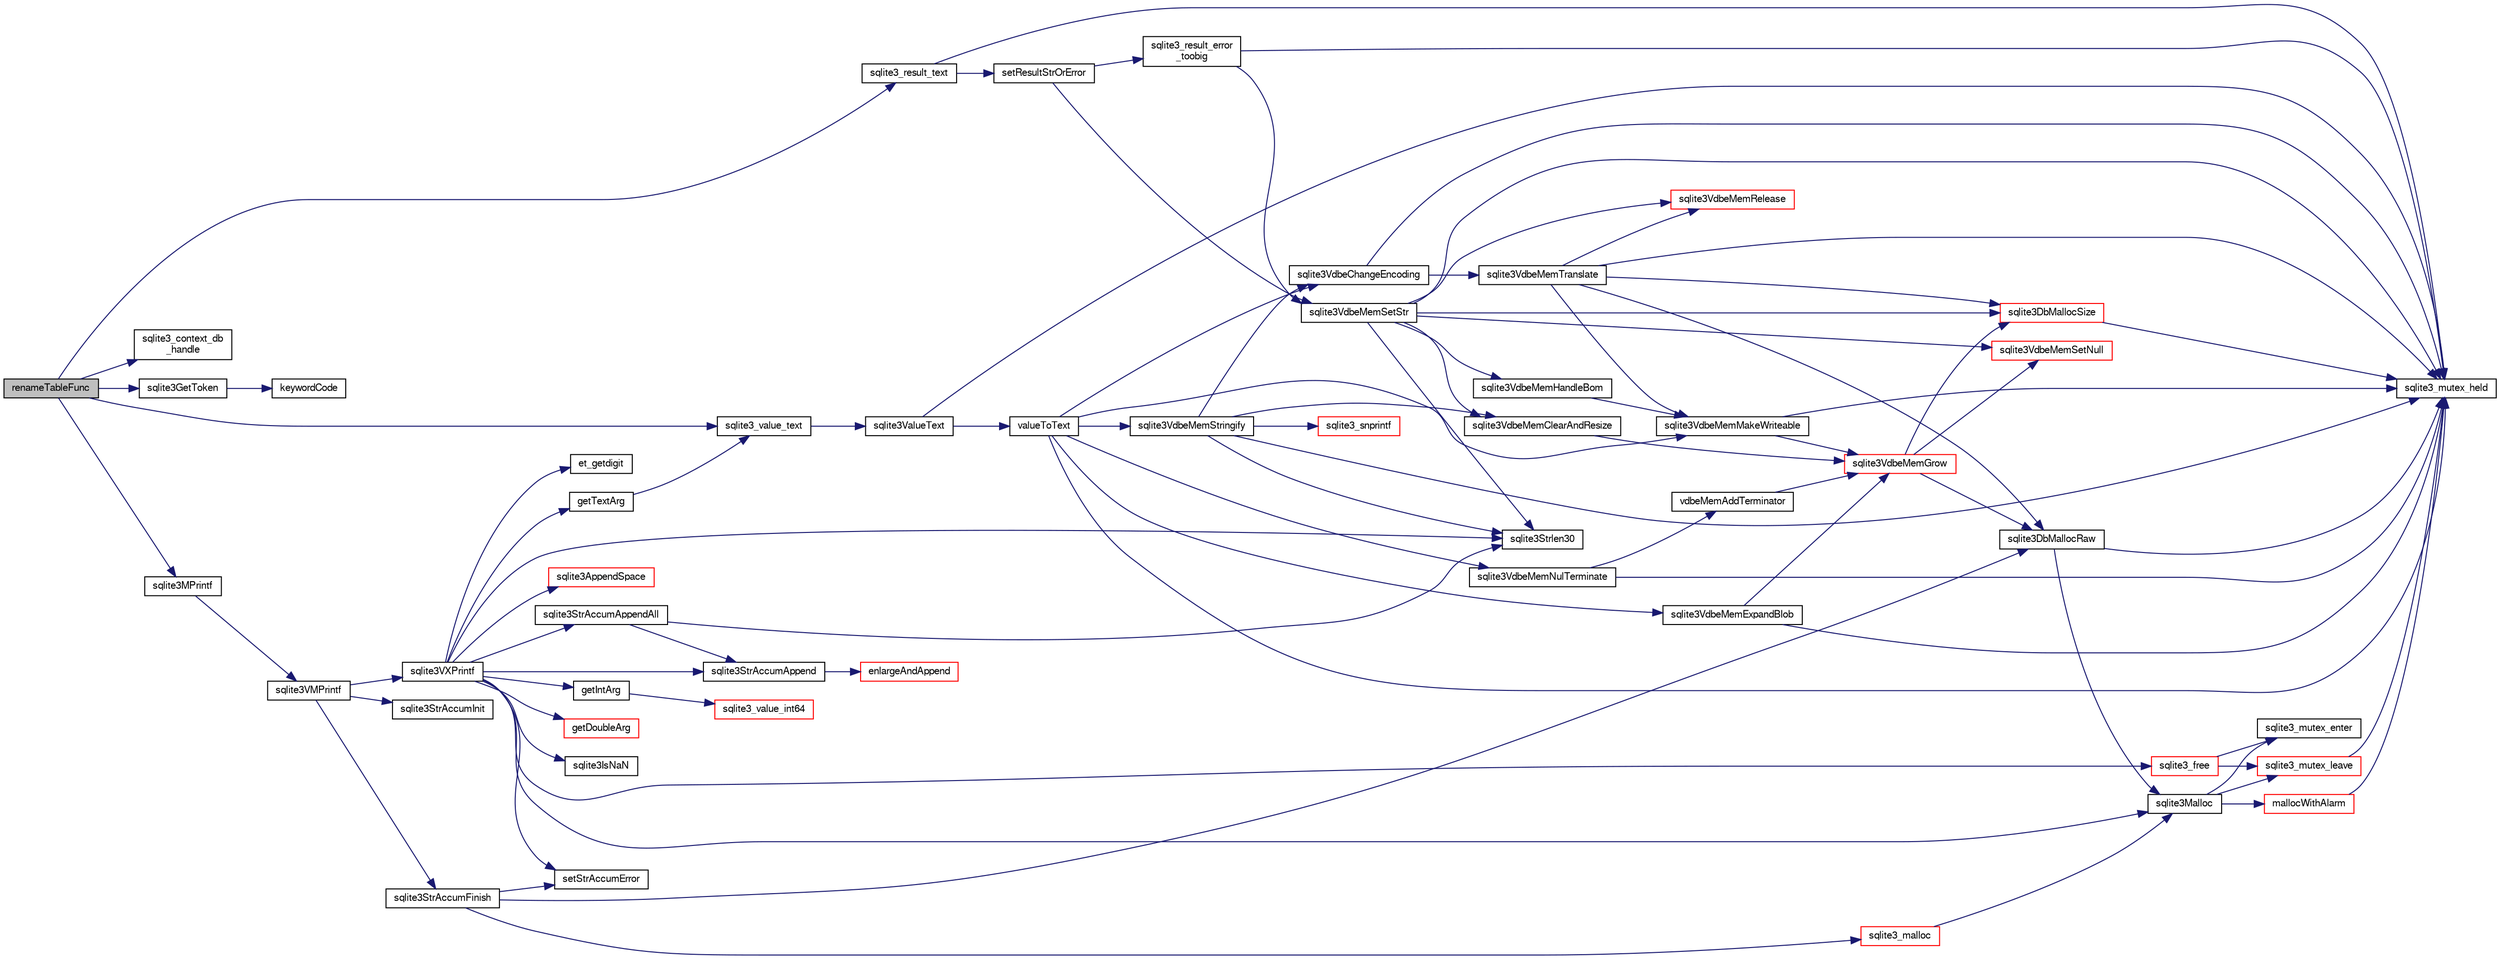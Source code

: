 digraph "renameTableFunc"
{
  edge [fontname="FreeSans",fontsize="10",labelfontname="FreeSans",labelfontsize="10"];
  node [fontname="FreeSans",fontsize="10",shape=record];
  rankdir="LR";
  Node264473 [label="renameTableFunc",height=0.2,width=0.4,color="black", fillcolor="grey75", style="filled", fontcolor="black"];
  Node264473 -> Node264474 [color="midnightblue",fontsize="10",style="solid",fontname="FreeSans"];
  Node264474 [label="sqlite3_value_text",height=0.2,width=0.4,color="black", fillcolor="white", style="filled",URL="$sqlite3_8c.html#aef2ace3239e6dd59c74110faa70f8171"];
  Node264474 -> Node264475 [color="midnightblue",fontsize="10",style="solid",fontname="FreeSans"];
  Node264475 [label="sqlite3ValueText",height=0.2,width=0.4,color="black", fillcolor="white", style="filled",URL="$sqlite3_8c.html#ad567a94e52d1adf81f4857fdba00a59b"];
  Node264475 -> Node264476 [color="midnightblue",fontsize="10",style="solid",fontname="FreeSans"];
  Node264476 [label="sqlite3_mutex_held",height=0.2,width=0.4,color="black", fillcolor="white", style="filled",URL="$sqlite3_8c.html#acf77da68932b6bc163c5e68547ecc3e7"];
  Node264475 -> Node264477 [color="midnightblue",fontsize="10",style="solid",fontname="FreeSans"];
  Node264477 [label="valueToText",height=0.2,width=0.4,color="black", fillcolor="white", style="filled",URL="$sqlite3_8c.html#abded1c4848e5c5901949c02af499044c"];
  Node264477 -> Node264476 [color="midnightblue",fontsize="10",style="solid",fontname="FreeSans"];
  Node264477 -> Node264478 [color="midnightblue",fontsize="10",style="solid",fontname="FreeSans"];
  Node264478 [label="sqlite3VdbeMemExpandBlob",height=0.2,width=0.4,color="black", fillcolor="white", style="filled",URL="$sqlite3_8c.html#afa1d06c05f058623f190c05aac4a5c7c"];
  Node264478 -> Node264476 [color="midnightblue",fontsize="10",style="solid",fontname="FreeSans"];
  Node264478 -> Node264479 [color="midnightblue",fontsize="10",style="solid",fontname="FreeSans"];
  Node264479 [label="sqlite3VdbeMemGrow",height=0.2,width=0.4,color="red", fillcolor="white", style="filled",URL="$sqlite3_8c.html#aba753c9690ae0ba31b5100945cf29447"];
  Node264479 -> Node264480 [color="midnightblue",fontsize="10",style="solid",fontname="FreeSans"];
  Node264480 [label="sqlite3DbMallocSize",height=0.2,width=0.4,color="red", fillcolor="white", style="filled",URL="$sqlite3_8c.html#aa397e5a8a03495203a0767abf0a71f86"];
  Node264480 -> Node264476 [color="midnightblue",fontsize="10",style="solid",fontname="FreeSans"];
  Node264479 -> Node264485 [color="midnightblue",fontsize="10",style="solid",fontname="FreeSans"];
  Node264485 [label="sqlite3DbMallocRaw",height=0.2,width=0.4,color="black", fillcolor="white", style="filled",URL="$sqlite3_8c.html#abbe8be0cf7175e11ddc3e2218fad924e"];
  Node264485 -> Node264476 [color="midnightblue",fontsize="10",style="solid",fontname="FreeSans"];
  Node264485 -> Node264486 [color="midnightblue",fontsize="10",style="solid",fontname="FreeSans"];
  Node264486 [label="sqlite3Malloc",height=0.2,width=0.4,color="black", fillcolor="white", style="filled",URL="$sqlite3_8c.html#a361a2eaa846b1885f123abe46f5d8b2b"];
  Node264486 -> Node264487 [color="midnightblue",fontsize="10",style="solid",fontname="FreeSans"];
  Node264487 [label="sqlite3_mutex_enter",height=0.2,width=0.4,color="black", fillcolor="white", style="filled",URL="$sqlite3_8c.html#a1c12cde690bd89f104de5cbad12a6bf5"];
  Node264486 -> Node264488 [color="midnightblue",fontsize="10",style="solid",fontname="FreeSans"];
  Node264488 [label="mallocWithAlarm",height=0.2,width=0.4,color="red", fillcolor="white", style="filled",URL="$sqlite3_8c.html#ab070d5cf8e48ec8a6a43cf025d48598b"];
  Node264488 -> Node264476 [color="midnightblue",fontsize="10",style="solid",fontname="FreeSans"];
  Node264486 -> Node264492 [color="midnightblue",fontsize="10",style="solid",fontname="FreeSans"];
  Node264492 [label="sqlite3_mutex_leave",height=0.2,width=0.4,color="red", fillcolor="white", style="filled",URL="$sqlite3_8c.html#a5838d235601dbd3c1fa993555c6bcc93"];
  Node264492 -> Node264476 [color="midnightblue",fontsize="10",style="solid",fontname="FreeSans"];
  Node264479 -> Node264595 [color="midnightblue",fontsize="10",style="solid",fontname="FreeSans"];
  Node264595 [label="sqlite3VdbeMemSetNull",height=0.2,width=0.4,color="red", fillcolor="white", style="filled",URL="$sqlite3_8c.html#ae01092c23aebaf8a3ebdf3954609b410"];
  Node264477 -> Node264750 [color="midnightblue",fontsize="10",style="solid",fontname="FreeSans"];
  Node264750 [label="sqlite3VdbeChangeEncoding",height=0.2,width=0.4,color="black", fillcolor="white", style="filled",URL="$sqlite3_8c.html#aa7cf8e488bf8cf9ec18528f52a40de31"];
  Node264750 -> Node264476 [color="midnightblue",fontsize="10",style="solid",fontname="FreeSans"];
  Node264750 -> Node264751 [color="midnightblue",fontsize="10",style="solid",fontname="FreeSans"];
  Node264751 [label="sqlite3VdbeMemTranslate",height=0.2,width=0.4,color="black", fillcolor="white", style="filled",URL="$sqlite3_8c.html#adc5f07459f00d96ec7591be255d029f5"];
  Node264751 -> Node264476 [color="midnightblue",fontsize="10",style="solid",fontname="FreeSans"];
  Node264751 -> Node264603 [color="midnightblue",fontsize="10",style="solid",fontname="FreeSans"];
  Node264603 [label="sqlite3VdbeMemMakeWriteable",height=0.2,width=0.4,color="black", fillcolor="white", style="filled",URL="$sqlite3_8c.html#afabdd8032205a36c69ad191c6bbb6a34"];
  Node264603 -> Node264476 [color="midnightblue",fontsize="10",style="solid",fontname="FreeSans"];
  Node264603 -> Node264479 [color="midnightblue",fontsize="10",style="solid",fontname="FreeSans"];
  Node264751 -> Node264485 [color="midnightblue",fontsize="10",style="solid",fontname="FreeSans"];
  Node264751 -> Node264600 [color="midnightblue",fontsize="10",style="solid",fontname="FreeSans"];
  Node264600 [label="sqlite3VdbeMemRelease",height=0.2,width=0.4,color="red", fillcolor="white", style="filled",URL="$sqlite3_8c.html#a90606361dbeba88159fd6ff03fcc10cc"];
  Node264751 -> Node264480 [color="midnightblue",fontsize="10",style="solid",fontname="FreeSans"];
  Node264477 -> Node264603 [color="midnightblue",fontsize="10",style="solid",fontname="FreeSans"];
  Node264477 -> Node264752 [color="midnightblue",fontsize="10",style="solid",fontname="FreeSans"];
  Node264752 [label="sqlite3VdbeMemNulTerminate",height=0.2,width=0.4,color="black", fillcolor="white", style="filled",URL="$sqlite3_8c.html#ad72ffa8a87fad7797ceeca0682df6aa3"];
  Node264752 -> Node264476 [color="midnightblue",fontsize="10",style="solid",fontname="FreeSans"];
  Node264752 -> Node264753 [color="midnightblue",fontsize="10",style="solid",fontname="FreeSans"];
  Node264753 [label="vdbeMemAddTerminator",height=0.2,width=0.4,color="black", fillcolor="white", style="filled",URL="$sqlite3_8c.html#a01c7c7c70bf090b2882bce28aa35c4c9"];
  Node264753 -> Node264479 [color="midnightblue",fontsize="10",style="solid",fontname="FreeSans"];
  Node264477 -> Node264754 [color="midnightblue",fontsize="10",style="solid",fontname="FreeSans"];
  Node264754 [label="sqlite3VdbeMemStringify",height=0.2,width=0.4,color="black", fillcolor="white", style="filled",URL="$sqlite3_8c.html#aaf8a4e6bd1059297d279570e30b7680a"];
  Node264754 -> Node264476 [color="midnightblue",fontsize="10",style="solid",fontname="FreeSans"];
  Node264754 -> Node264599 [color="midnightblue",fontsize="10",style="solid",fontname="FreeSans"];
  Node264599 [label="sqlite3VdbeMemClearAndResize",height=0.2,width=0.4,color="black", fillcolor="white", style="filled",URL="$sqlite3_8c.html#add082be4aa46084ecdf023cfac898231"];
  Node264599 -> Node264479 [color="midnightblue",fontsize="10",style="solid",fontname="FreeSans"];
  Node264754 -> Node264669 [color="midnightblue",fontsize="10",style="solid",fontname="FreeSans"];
  Node264669 [label="sqlite3_snprintf",height=0.2,width=0.4,color="red", fillcolor="white", style="filled",URL="$sqlite3_8c.html#aa2695a752e971577f5784122f2013c40"];
  Node264754 -> Node264544 [color="midnightblue",fontsize="10",style="solid",fontname="FreeSans"];
  Node264544 [label="sqlite3Strlen30",height=0.2,width=0.4,color="black", fillcolor="white", style="filled",URL="$sqlite3_8c.html#a3dcd80ba41f1a308193dee74857b62a7"];
  Node264754 -> Node264750 [color="midnightblue",fontsize="10",style="solid",fontname="FreeSans"];
  Node264473 -> Node264592 [color="midnightblue",fontsize="10",style="solid",fontname="FreeSans"];
  Node264592 [label="sqlite3_context_db\l_handle",height=0.2,width=0.4,color="black", fillcolor="white", style="filled",URL="$sqlite3_8c.html#a4b82e673c3dcc88c179e2bae5629fa60"];
  Node264473 -> Node264736 [color="midnightblue",fontsize="10",style="solid",fontname="FreeSans"];
  Node264736 [label="sqlite3GetToken",height=0.2,width=0.4,color="black", fillcolor="white", style="filled",URL="$sqlite3_8c.html#a3111c5f563140332fcc76d31fd028aaf"];
  Node264736 -> Node264737 [color="midnightblue",fontsize="10",style="solid",fontname="FreeSans"];
  Node264737 [label="keywordCode",height=0.2,width=0.4,color="black", fillcolor="white", style="filled",URL="$sqlite3_8c.html#aa955bae98c47221b815579359b52335c"];
  Node264473 -> Node264738 [color="midnightblue",fontsize="10",style="solid",fontname="FreeSans"];
  Node264738 [label="sqlite3MPrintf",height=0.2,width=0.4,color="black", fillcolor="white", style="filled",URL="$sqlite3_8c.html#a208ef0df84e9778778804a19af03efea"];
  Node264738 -> Node264739 [color="midnightblue",fontsize="10",style="solid",fontname="FreeSans"];
  Node264739 [label="sqlite3VMPrintf",height=0.2,width=0.4,color="black", fillcolor="white", style="filled",URL="$sqlite3_8c.html#a05535d0982ef06fbc2ee8195ebbae689"];
  Node264739 -> Node264524 [color="midnightblue",fontsize="10",style="solid",fontname="FreeSans"];
  Node264524 [label="sqlite3StrAccumInit",height=0.2,width=0.4,color="black", fillcolor="white", style="filled",URL="$sqlite3_8c.html#aabf95e113b9d54d519cd15a56215f560"];
  Node264739 -> Node264525 [color="midnightblue",fontsize="10",style="solid",fontname="FreeSans"];
  Node264525 [label="sqlite3VXPrintf",height=0.2,width=0.4,color="black", fillcolor="white", style="filled",URL="$sqlite3_8c.html#a63c25806c9bd4a2b76f9a0eb232c6bde"];
  Node264525 -> Node264526 [color="midnightblue",fontsize="10",style="solid",fontname="FreeSans"];
  Node264526 [label="sqlite3StrAccumAppend",height=0.2,width=0.4,color="black", fillcolor="white", style="filled",URL="$sqlite3_8c.html#a56664fa33def33c5a5245b623441d5e0"];
  Node264526 -> Node264527 [color="midnightblue",fontsize="10",style="solid",fontname="FreeSans"];
  Node264527 [label="enlargeAndAppend",height=0.2,width=0.4,color="red", fillcolor="white", style="filled",URL="$sqlite3_8c.html#a25b21e61dc0883d849890eaa8a18088a"];
  Node264525 -> Node264533 [color="midnightblue",fontsize="10",style="solid",fontname="FreeSans"];
  Node264533 [label="getIntArg",height=0.2,width=0.4,color="black", fillcolor="white", style="filled",URL="$sqlite3_8c.html#abff258963dbd9205fb299851a64c67be"];
  Node264533 -> Node264534 [color="midnightblue",fontsize="10",style="solid",fontname="FreeSans"];
  Node264534 [label="sqlite3_value_int64",height=0.2,width=0.4,color="red", fillcolor="white", style="filled",URL="$sqlite3_8c.html#ab38d8627f4750672e72712df0b709e0d"];
  Node264525 -> Node264486 [color="midnightblue",fontsize="10",style="solid",fontname="FreeSans"];
  Node264525 -> Node264529 [color="midnightblue",fontsize="10",style="solid",fontname="FreeSans"];
  Node264529 [label="setStrAccumError",height=0.2,width=0.4,color="black", fillcolor="white", style="filled",URL="$sqlite3_8c.html#a3dc479a1fc8ba1ab8edfe51f8a0b102c"];
  Node264525 -> Node264539 [color="midnightblue",fontsize="10",style="solid",fontname="FreeSans"];
  Node264539 [label="getDoubleArg",height=0.2,width=0.4,color="red", fillcolor="white", style="filled",URL="$sqlite3_8c.html#a1cf25120072c85bd261983b24c12c3d9"];
  Node264525 -> Node264543 [color="midnightblue",fontsize="10",style="solid",fontname="FreeSans"];
  Node264543 [label="sqlite3IsNaN",height=0.2,width=0.4,color="black", fillcolor="white", style="filled",URL="$sqlite3_8c.html#aed4d78203877c3486765ccbc7feebb50"];
  Node264525 -> Node264544 [color="midnightblue",fontsize="10",style="solid",fontname="FreeSans"];
  Node264525 -> Node264545 [color="midnightblue",fontsize="10",style="solid",fontname="FreeSans"];
  Node264545 [label="et_getdigit",height=0.2,width=0.4,color="black", fillcolor="white", style="filled",URL="$sqlite3_8c.html#a40c5a308749ad07cc2397a53e081bff0"];
  Node264525 -> Node264546 [color="midnightblue",fontsize="10",style="solid",fontname="FreeSans"];
  Node264546 [label="getTextArg",height=0.2,width=0.4,color="black", fillcolor="white", style="filled",URL="$sqlite3_8c.html#afbb41850423ef20071cefaab0431e04d"];
  Node264546 -> Node264474 [color="midnightblue",fontsize="10",style="solid",fontname="FreeSans"];
  Node264525 -> Node264547 [color="midnightblue",fontsize="10",style="solid",fontname="FreeSans"];
  Node264547 [label="sqlite3StrAccumAppendAll",height=0.2,width=0.4,color="black", fillcolor="white", style="filled",URL="$sqlite3_8c.html#acaf8f3e4f99a3c3a4a77e9c987547289"];
  Node264547 -> Node264526 [color="midnightblue",fontsize="10",style="solid",fontname="FreeSans"];
  Node264547 -> Node264544 [color="midnightblue",fontsize="10",style="solid",fontname="FreeSans"];
  Node264525 -> Node264548 [color="midnightblue",fontsize="10",style="solid",fontname="FreeSans"];
  Node264548 [label="sqlite3AppendSpace",height=0.2,width=0.4,color="red", fillcolor="white", style="filled",URL="$sqlite3_8c.html#aefd38a5afc0020d4a93855c3ee7c63a8"];
  Node264525 -> Node264497 [color="midnightblue",fontsize="10",style="solid",fontname="FreeSans"];
  Node264497 [label="sqlite3_free",height=0.2,width=0.4,color="red", fillcolor="white", style="filled",URL="$sqlite3_8c.html#a6552349e36a8a691af5487999ab09519"];
  Node264497 -> Node264487 [color="midnightblue",fontsize="10",style="solid",fontname="FreeSans"];
  Node264497 -> Node264492 [color="midnightblue",fontsize="10",style="solid",fontname="FreeSans"];
  Node264739 -> Node264549 [color="midnightblue",fontsize="10",style="solid",fontname="FreeSans"];
  Node264549 [label="sqlite3StrAccumFinish",height=0.2,width=0.4,color="black", fillcolor="white", style="filled",URL="$sqlite3_8c.html#adb7f26b10ac1b847db6f000ef4c2e2ba"];
  Node264549 -> Node264485 [color="midnightblue",fontsize="10",style="solid",fontname="FreeSans"];
  Node264549 -> Node264550 [color="midnightblue",fontsize="10",style="solid",fontname="FreeSans"];
  Node264550 [label="sqlite3_malloc",height=0.2,width=0.4,color="red", fillcolor="white", style="filled",URL="$sqlite3_8c.html#ac79dba55fc32b6a840cf5a9769bce7cd"];
  Node264550 -> Node264486 [color="midnightblue",fontsize="10",style="solid",fontname="FreeSans"];
  Node264549 -> Node264529 [color="midnightblue",fontsize="10",style="solid",fontname="FreeSans"];
  Node264473 -> Node264606 [color="midnightblue",fontsize="10",style="solid",fontname="FreeSans"];
  Node264606 [label="sqlite3_result_text",height=0.2,width=0.4,color="black", fillcolor="white", style="filled",URL="$sqlite3_8c.html#a2c06bc83045bd7986b89e5e8bd689bdf"];
  Node264606 -> Node264476 [color="midnightblue",fontsize="10",style="solid",fontname="FreeSans"];
  Node264606 -> Node264607 [color="midnightblue",fontsize="10",style="solid",fontname="FreeSans"];
  Node264607 [label="setResultStrOrError",height=0.2,width=0.4,color="black", fillcolor="white", style="filled",URL="$sqlite3_8c.html#af1d0f45c261a19434fad327798cc6d6b"];
  Node264607 -> Node264594 [color="midnightblue",fontsize="10",style="solid",fontname="FreeSans"];
  Node264594 [label="sqlite3VdbeMemSetStr",height=0.2,width=0.4,color="black", fillcolor="white", style="filled",URL="$sqlite3_8c.html#a9697bec7c3b512483638ea3646191d7d"];
  Node264594 -> Node264476 [color="midnightblue",fontsize="10",style="solid",fontname="FreeSans"];
  Node264594 -> Node264595 [color="midnightblue",fontsize="10",style="solid",fontname="FreeSans"];
  Node264594 -> Node264544 [color="midnightblue",fontsize="10",style="solid",fontname="FreeSans"];
  Node264594 -> Node264599 [color="midnightblue",fontsize="10",style="solid",fontname="FreeSans"];
  Node264594 -> Node264600 [color="midnightblue",fontsize="10",style="solid",fontname="FreeSans"];
  Node264594 -> Node264480 [color="midnightblue",fontsize="10",style="solid",fontname="FreeSans"];
  Node264594 -> Node264602 [color="midnightblue",fontsize="10",style="solid",fontname="FreeSans"];
  Node264602 [label="sqlite3VdbeMemHandleBom",height=0.2,width=0.4,color="black", fillcolor="white", style="filled",URL="$sqlite3_8c.html#a8ac47607e6893715d335a0f6f4b58e3e"];
  Node264602 -> Node264603 [color="midnightblue",fontsize="10",style="solid",fontname="FreeSans"];
  Node264607 -> Node264593 [color="midnightblue",fontsize="10",style="solid",fontname="FreeSans"];
  Node264593 [label="sqlite3_result_error\l_toobig",height=0.2,width=0.4,color="black", fillcolor="white", style="filled",URL="$sqlite3_8c.html#ad4f0c5e8c9421d0c4550c1a108221abe"];
  Node264593 -> Node264476 [color="midnightblue",fontsize="10",style="solid",fontname="FreeSans"];
  Node264593 -> Node264594 [color="midnightblue",fontsize="10",style="solid",fontname="FreeSans"];
}
